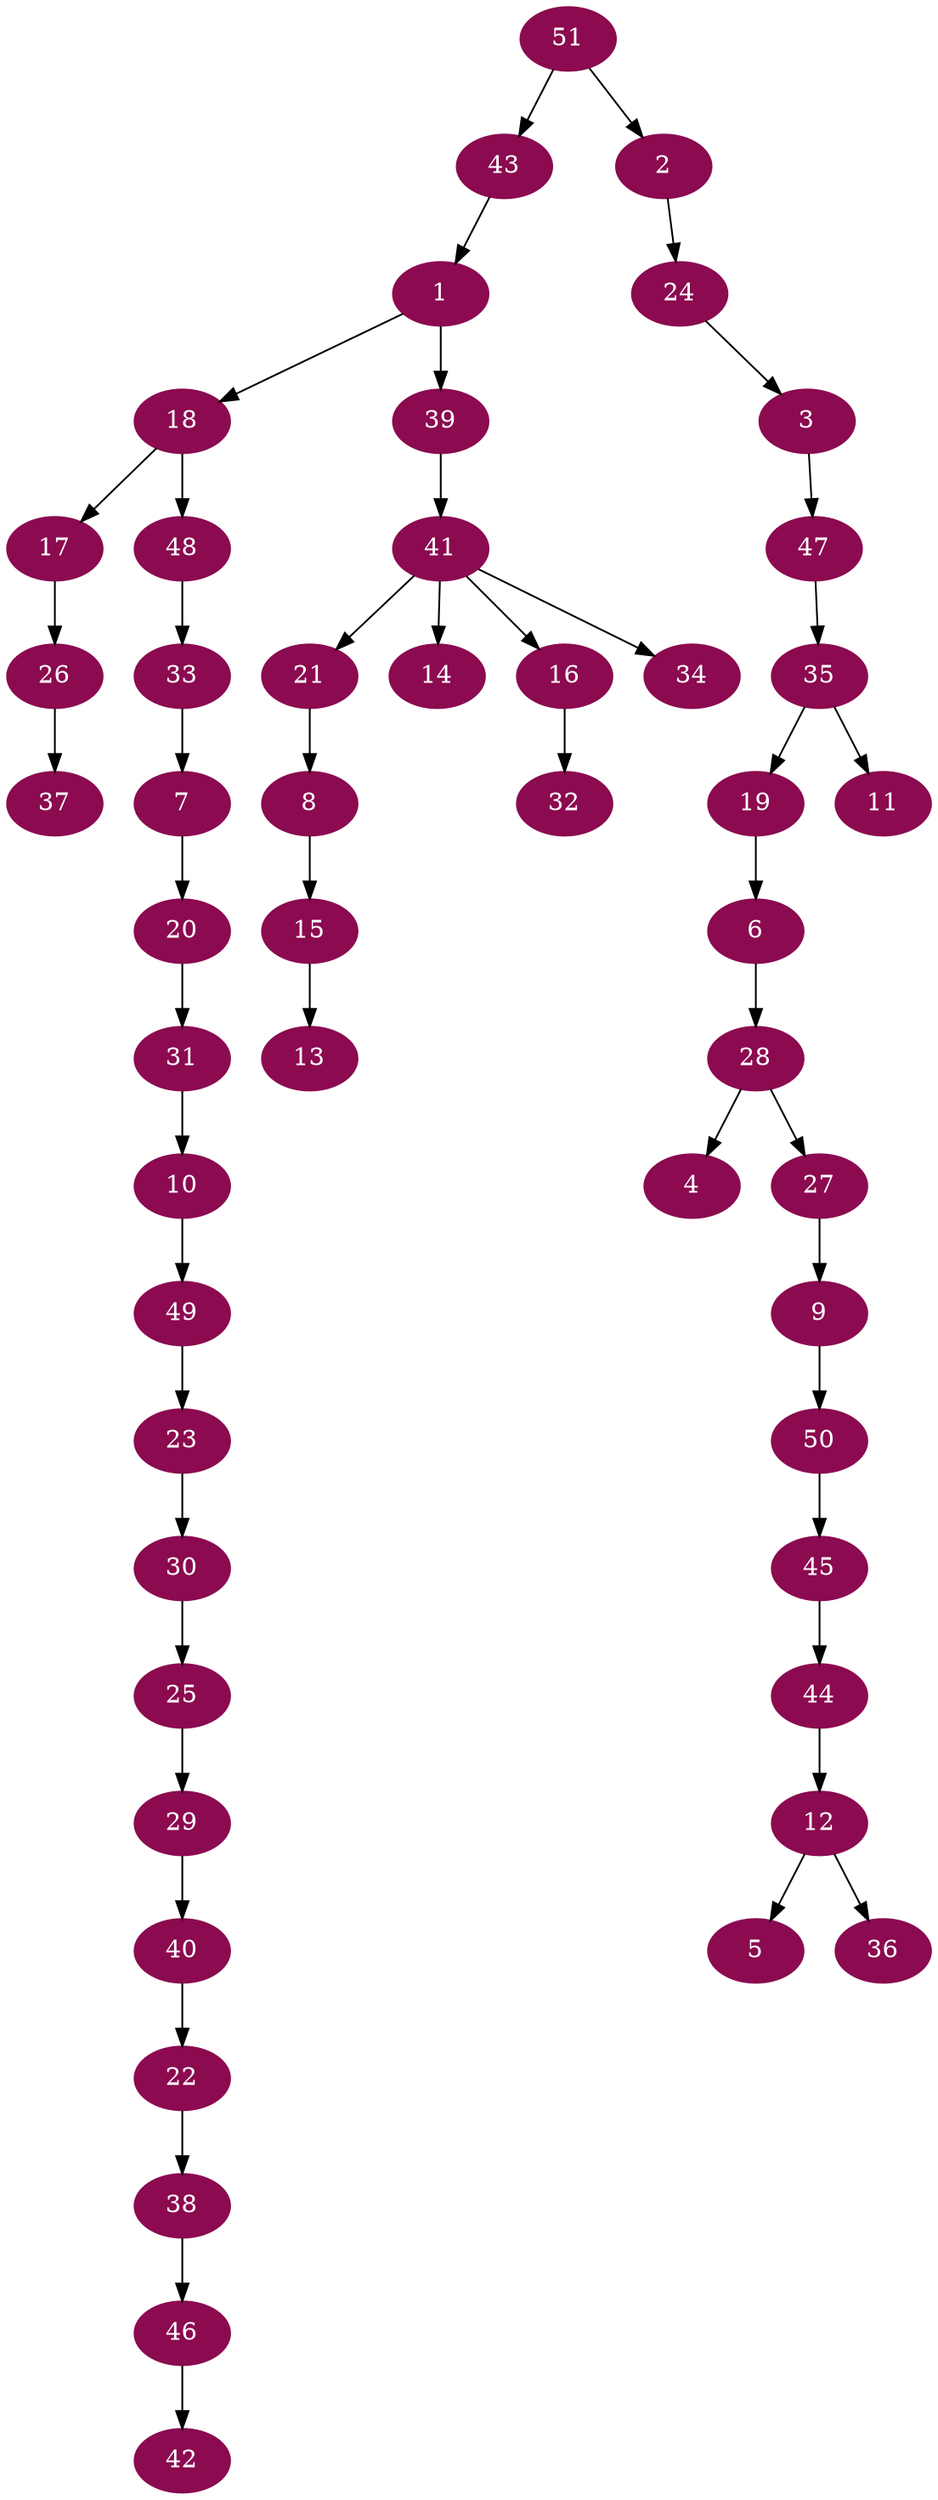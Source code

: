 digraph G {
node [color=deeppink4, style=filled, fontcolor=white];
43 -> 1;
51 -> 2;
24 -> 3;
28 -> 4;
12 -> 5;
19 -> 6;
33 -> 7;
21 -> 8;
27 -> 9;
31 -> 10;
35 -> 11;
44 -> 12;
15 -> 13;
41 -> 14;
8 -> 15;
41 -> 16;
18 -> 17;
1 -> 18;
35 -> 19;
7 -> 20;
41 -> 21;
40 -> 22;
49 -> 23;
2 -> 24;
30 -> 25;
17 -> 26;
28 -> 27;
6 -> 28;
25 -> 29;
23 -> 30;
20 -> 31;
16 -> 32;
48 -> 33;
41 -> 34;
47 -> 35;
12 -> 36;
26 -> 37;
22 -> 38;
1 -> 39;
29 -> 40;
39 -> 41;
46 -> 42;
51 -> 43;
45 -> 44;
50 -> 45;
38 -> 46;
3 -> 47;
18 -> 48;
10 -> 49;
9 -> 50;
}
